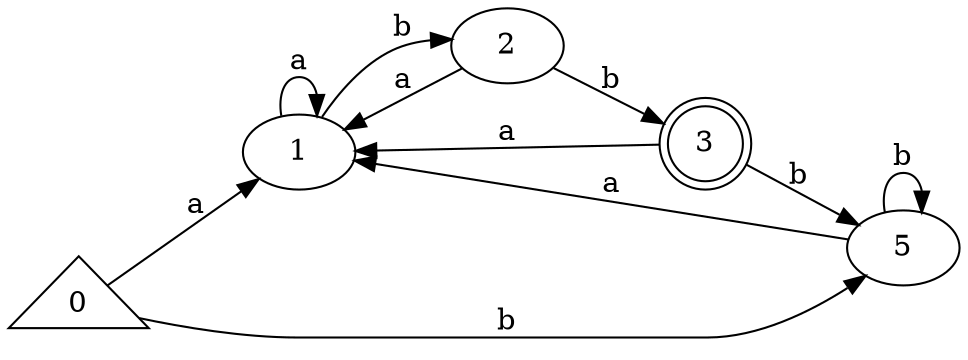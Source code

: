 digraph {
	graph [rankdir=LR]
	0 [shape=triangle]
	1
	2
	3 [shape=doublecircle]
	5
	0 -> 5 [label=b]
	0 -> 1 [label=a]
	1 -> 2 [label=b]
	1 -> 1 [label=a]
	2 -> 3 [label=b]
	2 -> 1 [label=a]
	3 -> 5 [label=b]
	3 -> 1 [label=a]
	5 -> 5 [label=b]
	5 -> 1 [label=a]
}
